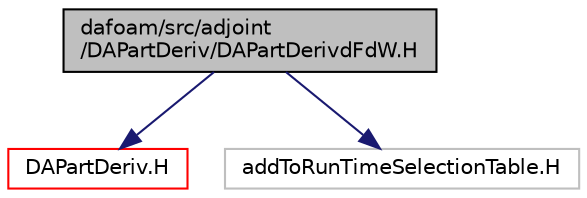 digraph "dafoam/src/adjoint/DAPartDeriv/DAPartDerivdFdW.H"
{
  bgcolor="transparent";
  edge [fontname="Helvetica",fontsize="10",labelfontname="Helvetica",labelfontsize="10"];
  node [fontname="Helvetica",fontsize="10",shape=record];
  Node0 [label="dafoam/src/adjoint\l/DAPartDeriv/DAPartDerivdFdW.H",height=0.2,width=0.4,color="black", fillcolor="grey75", style="filled", fontcolor="black"];
  Node0 -> Node1 [color="midnightblue",fontsize="10",style="solid",fontname="Helvetica"];
  Node1 [label="DAPartDeriv.H",height=0.2,width=0.4,color="red",URL="$DAPartDeriv_8H.html"];
  Node0 -> Node37 [color="midnightblue",fontsize="10",style="solid",fontname="Helvetica"];
  Node37 [label="addToRunTimeSelectionTable.H",height=0.2,width=0.4,color="grey75"];
}
